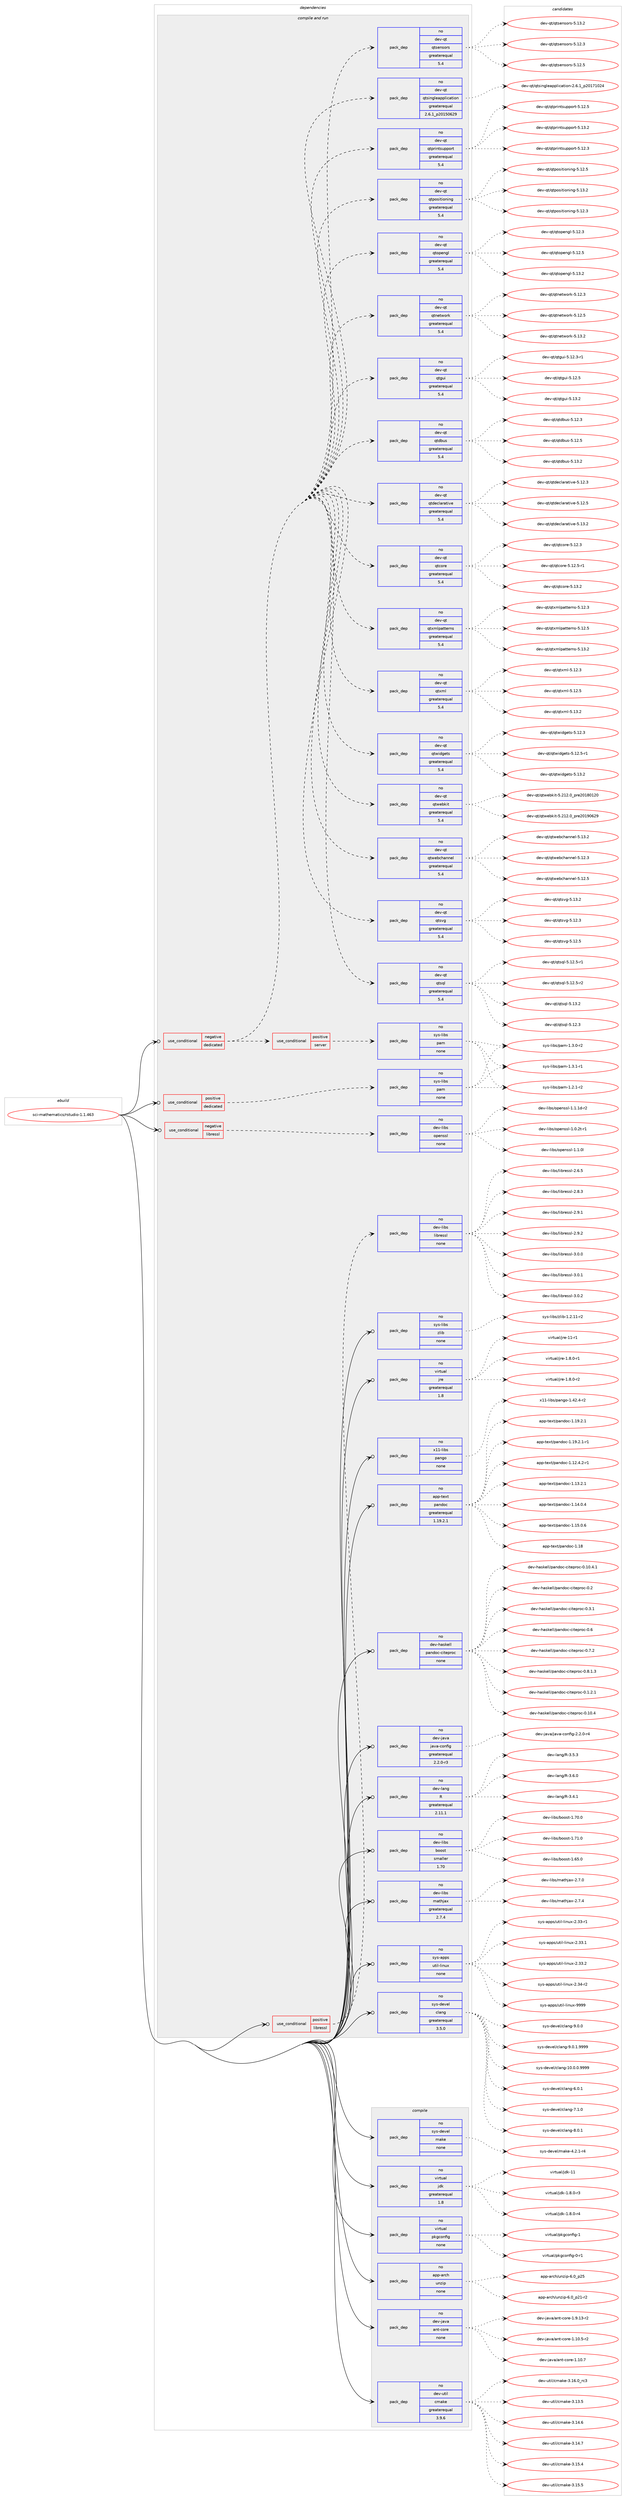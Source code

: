 digraph prolog {

# *************
# Graph options
# *************

newrank=true;
concentrate=true;
compound=true;
graph [rankdir=LR,fontname=Helvetica,fontsize=10,ranksep=1.5];#, ranksep=2.5, nodesep=0.2];
edge  [arrowhead=vee];
node  [fontname=Helvetica,fontsize=10];

# **********
# The ebuild
# **********

subgraph cluster_leftcol {
color=gray;
rank=same;
label=<<i>ebuild</i>>;
id [label="sci-mathematics/rstudio-1.1.463", color=red, width=4, href="../sci-mathematics/rstudio-1.1.463.svg"];
}

# ****************
# The dependencies
# ****************

subgraph cluster_midcol {
color=gray;
label=<<i>dependencies</i>>;
subgraph cluster_compile {
fillcolor="#eeeeee";
style=filled;
label=<<i>compile</i>>;
subgraph pack637726 {
dependency862334 [label=<<TABLE BORDER="0" CELLBORDER="1" CELLSPACING="0" CELLPADDING="4" WIDTH="220"><TR><TD ROWSPAN="6" CELLPADDING="30">pack_dep</TD></TR><TR><TD WIDTH="110">no</TD></TR><TR><TD>app-arch</TD></TR><TR><TD>unzip</TD></TR><TR><TD>none</TD></TR><TR><TD></TD></TR></TABLE>>, shape=none, color=blue];
}
id:e -> dependency862334:w [weight=20,style="solid",arrowhead="vee"];
subgraph pack637727 {
dependency862335 [label=<<TABLE BORDER="0" CELLBORDER="1" CELLSPACING="0" CELLPADDING="4" WIDTH="220"><TR><TD ROWSPAN="6" CELLPADDING="30">pack_dep</TD></TR><TR><TD WIDTH="110">no</TD></TR><TR><TD>dev-java</TD></TR><TR><TD>ant-core</TD></TR><TR><TD>none</TD></TR><TR><TD></TD></TR></TABLE>>, shape=none, color=blue];
}
id:e -> dependency862335:w [weight=20,style="solid",arrowhead="vee"];
subgraph pack637728 {
dependency862336 [label=<<TABLE BORDER="0" CELLBORDER="1" CELLSPACING="0" CELLPADDING="4" WIDTH="220"><TR><TD ROWSPAN="6" CELLPADDING="30">pack_dep</TD></TR><TR><TD WIDTH="110">no</TD></TR><TR><TD>dev-util</TD></TR><TR><TD>cmake</TD></TR><TR><TD>greaterequal</TD></TR><TR><TD>3.9.6</TD></TR></TABLE>>, shape=none, color=blue];
}
id:e -> dependency862336:w [weight=20,style="solid",arrowhead="vee"];
subgraph pack637729 {
dependency862337 [label=<<TABLE BORDER="0" CELLBORDER="1" CELLSPACING="0" CELLPADDING="4" WIDTH="220"><TR><TD ROWSPAN="6" CELLPADDING="30">pack_dep</TD></TR><TR><TD WIDTH="110">no</TD></TR><TR><TD>sys-devel</TD></TR><TR><TD>make</TD></TR><TR><TD>none</TD></TR><TR><TD></TD></TR></TABLE>>, shape=none, color=blue];
}
id:e -> dependency862337:w [weight=20,style="solid",arrowhead="vee"];
subgraph pack637730 {
dependency862338 [label=<<TABLE BORDER="0" CELLBORDER="1" CELLSPACING="0" CELLPADDING="4" WIDTH="220"><TR><TD ROWSPAN="6" CELLPADDING="30">pack_dep</TD></TR><TR><TD WIDTH="110">no</TD></TR><TR><TD>virtual</TD></TR><TR><TD>jdk</TD></TR><TR><TD>greaterequal</TD></TR><TR><TD>1.8</TD></TR></TABLE>>, shape=none, color=blue];
}
id:e -> dependency862338:w [weight=20,style="solid",arrowhead="vee"];
subgraph pack637731 {
dependency862339 [label=<<TABLE BORDER="0" CELLBORDER="1" CELLSPACING="0" CELLPADDING="4" WIDTH="220"><TR><TD ROWSPAN="6" CELLPADDING="30">pack_dep</TD></TR><TR><TD WIDTH="110">no</TD></TR><TR><TD>virtual</TD></TR><TR><TD>pkgconfig</TD></TR><TR><TD>none</TD></TR><TR><TD></TD></TR></TABLE>>, shape=none, color=blue];
}
id:e -> dependency862339:w [weight=20,style="solid",arrowhead="vee"];
}
subgraph cluster_compileandrun {
fillcolor="#eeeeee";
style=filled;
label=<<i>compile and run</i>>;
subgraph cond209367 {
dependency862340 [label=<<TABLE BORDER="0" CELLBORDER="1" CELLSPACING="0" CELLPADDING="4"><TR><TD ROWSPAN="3" CELLPADDING="10">use_conditional</TD></TR><TR><TD>negative</TD></TR><TR><TD>dedicated</TD></TR></TABLE>>, shape=none, color=red];
subgraph pack637732 {
dependency862341 [label=<<TABLE BORDER="0" CELLBORDER="1" CELLSPACING="0" CELLPADDING="4" WIDTH="220"><TR><TD ROWSPAN="6" CELLPADDING="30">pack_dep</TD></TR><TR><TD WIDTH="110">no</TD></TR><TR><TD>dev-qt</TD></TR><TR><TD>qtcore</TD></TR><TR><TD>greaterequal</TD></TR><TR><TD>5.4</TD></TR></TABLE>>, shape=none, color=blue];
}
dependency862340:e -> dependency862341:w [weight=20,style="dashed",arrowhead="vee"];
subgraph pack637733 {
dependency862342 [label=<<TABLE BORDER="0" CELLBORDER="1" CELLSPACING="0" CELLPADDING="4" WIDTH="220"><TR><TD ROWSPAN="6" CELLPADDING="30">pack_dep</TD></TR><TR><TD WIDTH="110">no</TD></TR><TR><TD>dev-qt</TD></TR><TR><TD>qtdeclarative</TD></TR><TR><TD>greaterequal</TD></TR><TR><TD>5.4</TD></TR></TABLE>>, shape=none, color=blue];
}
dependency862340:e -> dependency862342:w [weight=20,style="dashed",arrowhead="vee"];
subgraph pack637734 {
dependency862343 [label=<<TABLE BORDER="0" CELLBORDER="1" CELLSPACING="0" CELLPADDING="4" WIDTH="220"><TR><TD ROWSPAN="6" CELLPADDING="30">pack_dep</TD></TR><TR><TD WIDTH="110">no</TD></TR><TR><TD>dev-qt</TD></TR><TR><TD>qtdbus</TD></TR><TR><TD>greaterequal</TD></TR><TR><TD>5.4</TD></TR></TABLE>>, shape=none, color=blue];
}
dependency862340:e -> dependency862343:w [weight=20,style="dashed",arrowhead="vee"];
subgraph pack637735 {
dependency862344 [label=<<TABLE BORDER="0" CELLBORDER="1" CELLSPACING="0" CELLPADDING="4" WIDTH="220"><TR><TD ROWSPAN="6" CELLPADDING="30">pack_dep</TD></TR><TR><TD WIDTH="110">no</TD></TR><TR><TD>dev-qt</TD></TR><TR><TD>qtgui</TD></TR><TR><TD>greaterequal</TD></TR><TR><TD>5.4</TD></TR></TABLE>>, shape=none, color=blue];
}
dependency862340:e -> dependency862344:w [weight=20,style="dashed",arrowhead="vee"];
subgraph pack637736 {
dependency862345 [label=<<TABLE BORDER="0" CELLBORDER="1" CELLSPACING="0" CELLPADDING="4" WIDTH="220"><TR><TD ROWSPAN="6" CELLPADDING="30">pack_dep</TD></TR><TR><TD WIDTH="110">no</TD></TR><TR><TD>dev-qt</TD></TR><TR><TD>qtnetwork</TD></TR><TR><TD>greaterequal</TD></TR><TR><TD>5.4</TD></TR></TABLE>>, shape=none, color=blue];
}
dependency862340:e -> dependency862345:w [weight=20,style="dashed",arrowhead="vee"];
subgraph pack637737 {
dependency862346 [label=<<TABLE BORDER="0" CELLBORDER="1" CELLSPACING="0" CELLPADDING="4" WIDTH="220"><TR><TD ROWSPAN="6" CELLPADDING="30">pack_dep</TD></TR><TR><TD WIDTH="110">no</TD></TR><TR><TD>dev-qt</TD></TR><TR><TD>qtopengl</TD></TR><TR><TD>greaterequal</TD></TR><TR><TD>5.4</TD></TR></TABLE>>, shape=none, color=blue];
}
dependency862340:e -> dependency862346:w [weight=20,style="dashed",arrowhead="vee"];
subgraph pack637738 {
dependency862347 [label=<<TABLE BORDER="0" CELLBORDER="1" CELLSPACING="0" CELLPADDING="4" WIDTH="220"><TR><TD ROWSPAN="6" CELLPADDING="30">pack_dep</TD></TR><TR><TD WIDTH="110">no</TD></TR><TR><TD>dev-qt</TD></TR><TR><TD>qtpositioning</TD></TR><TR><TD>greaterequal</TD></TR><TR><TD>5.4</TD></TR></TABLE>>, shape=none, color=blue];
}
dependency862340:e -> dependency862347:w [weight=20,style="dashed",arrowhead="vee"];
subgraph pack637739 {
dependency862348 [label=<<TABLE BORDER="0" CELLBORDER="1" CELLSPACING="0" CELLPADDING="4" WIDTH="220"><TR><TD ROWSPAN="6" CELLPADDING="30">pack_dep</TD></TR><TR><TD WIDTH="110">no</TD></TR><TR><TD>dev-qt</TD></TR><TR><TD>qtprintsupport</TD></TR><TR><TD>greaterequal</TD></TR><TR><TD>5.4</TD></TR></TABLE>>, shape=none, color=blue];
}
dependency862340:e -> dependency862348:w [weight=20,style="dashed",arrowhead="vee"];
subgraph pack637740 {
dependency862349 [label=<<TABLE BORDER="0" CELLBORDER="1" CELLSPACING="0" CELLPADDING="4" WIDTH="220"><TR><TD ROWSPAN="6" CELLPADDING="30">pack_dep</TD></TR><TR><TD WIDTH="110">no</TD></TR><TR><TD>dev-qt</TD></TR><TR><TD>qtsingleapplication</TD></TR><TR><TD>greaterequal</TD></TR><TR><TD>2.6.1_p20150629</TD></TR></TABLE>>, shape=none, color=blue];
}
dependency862340:e -> dependency862349:w [weight=20,style="dashed",arrowhead="vee"];
subgraph pack637741 {
dependency862350 [label=<<TABLE BORDER="0" CELLBORDER="1" CELLSPACING="0" CELLPADDING="4" WIDTH="220"><TR><TD ROWSPAN="6" CELLPADDING="30">pack_dep</TD></TR><TR><TD WIDTH="110">no</TD></TR><TR><TD>dev-qt</TD></TR><TR><TD>qtsensors</TD></TR><TR><TD>greaterequal</TD></TR><TR><TD>5.4</TD></TR></TABLE>>, shape=none, color=blue];
}
dependency862340:e -> dependency862350:w [weight=20,style="dashed",arrowhead="vee"];
subgraph pack637742 {
dependency862351 [label=<<TABLE BORDER="0" CELLBORDER="1" CELLSPACING="0" CELLPADDING="4" WIDTH="220"><TR><TD ROWSPAN="6" CELLPADDING="30">pack_dep</TD></TR><TR><TD WIDTH="110">no</TD></TR><TR><TD>dev-qt</TD></TR><TR><TD>qtsql</TD></TR><TR><TD>greaterequal</TD></TR><TR><TD>5.4</TD></TR></TABLE>>, shape=none, color=blue];
}
dependency862340:e -> dependency862351:w [weight=20,style="dashed",arrowhead="vee"];
subgraph pack637743 {
dependency862352 [label=<<TABLE BORDER="0" CELLBORDER="1" CELLSPACING="0" CELLPADDING="4" WIDTH="220"><TR><TD ROWSPAN="6" CELLPADDING="30">pack_dep</TD></TR><TR><TD WIDTH="110">no</TD></TR><TR><TD>dev-qt</TD></TR><TR><TD>qtsvg</TD></TR><TR><TD>greaterequal</TD></TR><TR><TD>5.4</TD></TR></TABLE>>, shape=none, color=blue];
}
dependency862340:e -> dependency862352:w [weight=20,style="dashed",arrowhead="vee"];
subgraph pack637744 {
dependency862353 [label=<<TABLE BORDER="0" CELLBORDER="1" CELLSPACING="0" CELLPADDING="4" WIDTH="220"><TR><TD ROWSPAN="6" CELLPADDING="30">pack_dep</TD></TR><TR><TD WIDTH="110">no</TD></TR><TR><TD>dev-qt</TD></TR><TR><TD>qtwebchannel</TD></TR><TR><TD>greaterequal</TD></TR><TR><TD>5.4</TD></TR></TABLE>>, shape=none, color=blue];
}
dependency862340:e -> dependency862353:w [weight=20,style="dashed",arrowhead="vee"];
subgraph pack637745 {
dependency862354 [label=<<TABLE BORDER="0" CELLBORDER="1" CELLSPACING="0" CELLPADDING="4" WIDTH="220"><TR><TD ROWSPAN="6" CELLPADDING="30">pack_dep</TD></TR><TR><TD WIDTH="110">no</TD></TR><TR><TD>dev-qt</TD></TR><TR><TD>qtwebkit</TD></TR><TR><TD>greaterequal</TD></TR><TR><TD>5.4</TD></TR></TABLE>>, shape=none, color=blue];
}
dependency862340:e -> dependency862354:w [weight=20,style="dashed",arrowhead="vee"];
subgraph pack637746 {
dependency862355 [label=<<TABLE BORDER="0" CELLBORDER="1" CELLSPACING="0" CELLPADDING="4" WIDTH="220"><TR><TD ROWSPAN="6" CELLPADDING="30">pack_dep</TD></TR><TR><TD WIDTH="110">no</TD></TR><TR><TD>dev-qt</TD></TR><TR><TD>qtwidgets</TD></TR><TR><TD>greaterequal</TD></TR><TR><TD>5.4</TD></TR></TABLE>>, shape=none, color=blue];
}
dependency862340:e -> dependency862355:w [weight=20,style="dashed",arrowhead="vee"];
subgraph pack637747 {
dependency862356 [label=<<TABLE BORDER="0" CELLBORDER="1" CELLSPACING="0" CELLPADDING="4" WIDTH="220"><TR><TD ROWSPAN="6" CELLPADDING="30">pack_dep</TD></TR><TR><TD WIDTH="110">no</TD></TR><TR><TD>dev-qt</TD></TR><TR><TD>qtxml</TD></TR><TR><TD>greaterequal</TD></TR><TR><TD>5.4</TD></TR></TABLE>>, shape=none, color=blue];
}
dependency862340:e -> dependency862356:w [weight=20,style="dashed",arrowhead="vee"];
subgraph pack637748 {
dependency862357 [label=<<TABLE BORDER="0" CELLBORDER="1" CELLSPACING="0" CELLPADDING="4" WIDTH="220"><TR><TD ROWSPAN="6" CELLPADDING="30">pack_dep</TD></TR><TR><TD WIDTH="110">no</TD></TR><TR><TD>dev-qt</TD></TR><TR><TD>qtxmlpatterns</TD></TR><TR><TD>greaterequal</TD></TR><TR><TD>5.4</TD></TR></TABLE>>, shape=none, color=blue];
}
dependency862340:e -> dependency862357:w [weight=20,style="dashed",arrowhead="vee"];
subgraph cond209368 {
dependency862358 [label=<<TABLE BORDER="0" CELLBORDER="1" CELLSPACING="0" CELLPADDING="4"><TR><TD ROWSPAN="3" CELLPADDING="10">use_conditional</TD></TR><TR><TD>positive</TD></TR><TR><TD>server</TD></TR></TABLE>>, shape=none, color=red];
subgraph pack637749 {
dependency862359 [label=<<TABLE BORDER="0" CELLBORDER="1" CELLSPACING="0" CELLPADDING="4" WIDTH="220"><TR><TD ROWSPAN="6" CELLPADDING="30">pack_dep</TD></TR><TR><TD WIDTH="110">no</TD></TR><TR><TD>sys-libs</TD></TR><TR><TD>pam</TD></TR><TR><TD>none</TD></TR><TR><TD></TD></TR></TABLE>>, shape=none, color=blue];
}
dependency862358:e -> dependency862359:w [weight=20,style="dashed",arrowhead="vee"];
}
dependency862340:e -> dependency862358:w [weight=20,style="dashed",arrowhead="vee"];
}
id:e -> dependency862340:w [weight=20,style="solid",arrowhead="odotvee"];
subgraph cond209369 {
dependency862360 [label=<<TABLE BORDER="0" CELLBORDER="1" CELLSPACING="0" CELLPADDING="4"><TR><TD ROWSPAN="3" CELLPADDING="10">use_conditional</TD></TR><TR><TD>negative</TD></TR><TR><TD>libressl</TD></TR></TABLE>>, shape=none, color=red];
subgraph pack637750 {
dependency862361 [label=<<TABLE BORDER="0" CELLBORDER="1" CELLSPACING="0" CELLPADDING="4" WIDTH="220"><TR><TD ROWSPAN="6" CELLPADDING="30">pack_dep</TD></TR><TR><TD WIDTH="110">no</TD></TR><TR><TD>dev-libs</TD></TR><TR><TD>openssl</TD></TR><TR><TD>none</TD></TR><TR><TD></TD></TR></TABLE>>, shape=none, color=blue];
}
dependency862360:e -> dependency862361:w [weight=20,style="dashed",arrowhead="vee"];
}
id:e -> dependency862360:w [weight=20,style="solid",arrowhead="odotvee"];
subgraph cond209370 {
dependency862362 [label=<<TABLE BORDER="0" CELLBORDER="1" CELLSPACING="0" CELLPADDING="4"><TR><TD ROWSPAN="3" CELLPADDING="10">use_conditional</TD></TR><TR><TD>positive</TD></TR><TR><TD>dedicated</TD></TR></TABLE>>, shape=none, color=red];
subgraph pack637751 {
dependency862363 [label=<<TABLE BORDER="0" CELLBORDER="1" CELLSPACING="0" CELLPADDING="4" WIDTH="220"><TR><TD ROWSPAN="6" CELLPADDING="30">pack_dep</TD></TR><TR><TD WIDTH="110">no</TD></TR><TR><TD>sys-libs</TD></TR><TR><TD>pam</TD></TR><TR><TD>none</TD></TR><TR><TD></TD></TR></TABLE>>, shape=none, color=blue];
}
dependency862362:e -> dependency862363:w [weight=20,style="dashed",arrowhead="vee"];
}
id:e -> dependency862362:w [weight=20,style="solid",arrowhead="odotvee"];
subgraph cond209371 {
dependency862364 [label=<<TABLE BORDER="0" CELLBORDER="1" CELLSPACING="0" CELLPADDING="4"><TR><TD ROWSPAN="3" CELLPADDING="10">use_conditional</TD></TR><TR><TD>positive</TD></TR><TR><TD>libressl</TD></TR></TABLE>>, shape=none, color=red];
subgraph pack637752 {
dependency862365 [label=<<TABLE BORDER="0" CELLBORDER="1" CELLSPACING="0" CELLPADDING="4" WIDTH="220"><TR><TD ROWSPAN="6" CELLPADDING="30">pack_dep</TD></TR><TR><TD WIDTH="110">no</TD></TR><TR><TD>dev-libs</TD></TR><TR><TD>libressl</TD></TR><TR><TD>none</TD></TR><TR><TD></TD></TR></TABLE>>, shape=none, color=blue];
}
dependency862364:e -> dependency862365:w [weight=20,style="dashed",arrowhead="vee"];
}
id:e -> dependency862364:w [weight=20,style="solid",arrowhead="odotvee"];
subgraph pack637753 {
dependency862366 [label=<<TABLE BORDER="0" CELLBORDER="1" CELLSPACING="0" CELLPADDING="4" WIDTH="220"><TR><TD ROWSPAN="6" CELLPADDING="30">pack_dep</TD></TR><TR><TD WIDTH="110">no</TD></TR><TR><TD>app-text</TD></TR><TR><TD>pandoc</TD></TR><TR><TD>greaterequal</TD></TR><TR><TD>1.19.2.1</TD></TR></TABLE>>, shape=none, color=blue];
}
id:e -> dependency862366:w [weight=20,style="solid",arrowhead="odotvee"];
subgraph pack637754 {
dependency862367 [label=<<TABLE BORDER="0" CELLBORDER="1" CELLSPACING="0" CELLPADDING="4" WIDTH="220"><TR><TD ROWSPAN="6" CELLPADDING="30">pack_dep</TD></TR><TR><TD WIDTH="110">no</TD></TR><TR><TD>dev-haskell</TD></TR><TR><TD>pandoc-citeproc</TD></TR><TR><TD>none</TD></TR><TR><TD></TD></TR></TABLE>>, shape=none, color=blue];
}
id:e -> dependency862367:w [weight=20,style="solid",arrowhead="odotvee"];
subgraph pack637755 {
dependency862368 [label=<<TABLE BORDER="0" CELLBORDER="1" CELLSPACING="0" CELLPADDING="4" WIDTH="220"><TR><TD ROWSPAN="6" CELLPADDING="30">pack_dep</TD></TR><TR><TD WIDTH="110">no</TD></TR><TR><TD>dev-java</TD></TR><TR><TD>java-config</TD></TR><TR><TD>greaterequal</TD></TR><TR><TD>2.2.0-r3</TD></TR></TABLE>>, shape=none, color=blue];
}
id:e -> dependency862368:w [weight=20,style="solid",arrowhead="odotvee"];
subgraph pack637756 {
dependency862369 [label=<<TABLE BORDER="0" CELLBORDER="1" CELLSPACING="0" CELLPADDING="4" WIDTH="220"><TR><TD ROWSPAN="6" CELLPADDING="30">pack_dep</TD></TR><TR><TD WIDTH="110">no</TD></TR><TR><TD>dev-lang</TD></TR><TR><TD>R</TD></TR><TR><TD>greaterequal</TD></TR><TR><TD>2.11.1</TD></TR></TABLE>>, shape=none, color=blue];
}
id:e -> dependency862369:w [weight=20,style="solid",arrowhead="odotvee"];
subgraph pack637757 {
dependency862370 [label=<<TABLE BORDER="0" CELLBORDER="1" CELLSPACING="0" CELLPADDING="4" WIDTH="220"><TR><TD ROWSPAN="6" CELLPADDING="30">pack_dep</TD></TR><TR><TD WIDTH="110">no</TD></TR><TR><TD>dev-libs</TD></TR><TR><TD>boost</TD></TR><TR><TD>smaller</TD></TR><TR><TD>1.70</TD></TR></TABLE>>, shape=none, color=blue];
}
id:e -> dependency862370:w [weight=20,style="solid",arrowhead="odotvee"];
subgraph pack637758 {
dependency862371 [label=<<TABLE BORDER="0" CELLBORDER="1" CELLSPACING="0" CELLPADDING="4" WIDTH="220"><TR><TD ROWSPAN="6" CELLPADDING="30">pack_dep</TD></TR><TR><TD WIDTH="110">no</TD></TR><TR><TD>dev-libs</TD></TR><TR><TD>mathjax</TD></TR><TR><TD>greaterequal</TD></TR><TR><TD>2.7.4</TD></TR></TABLE>>, shape=none, color=blue];
}
id:e -> dependency862371:w [weight=20,style="solid",arrowhead="odotvee"];
subgraph pack637759 {
dependency862372 [label=<<TABLE BORDER="0" CELLBORDER="1" CELLSPACING="0" CELLPADDING="4" WIDTH="220"><TR><TD ROWSPAN="6" CELLPADDING="30">pack_dep</TD></TR><TR><TD WIDTH="110">no</TD></TR><TR><TD>sys-apps</TD></TR><TR><TD>util-linux</TD></TR><TR><TD>none</TD></TR><TR><TD></TD></TR></TABLE>>, shape=none, color=blue];
}
id:e -> dependency862372:w [weight=20,style="solid",arrowhead="odotvee"];
subgraph pack637760 {
dependency862373 [label=<<TABLE BORDER="0" CELLBORDER="1" CELLSPACING="0" CELLPADDING="4" WIDTH="220"><TR><TD ROWSPAN="6" CELLPADDING="30">pack_dep</TD></TR><TR><TD WIDTH="110">no</TD></TR><TR><TD>sys-devel</TD></TR><TR><TD>clang</TD></TR><TR><TD>greaterequal</TD></TR><TR><TD>3.5.0</TD></TR></TABLE>>, shape=none, color=blue];
}
id:e -> dependency862373:w [weight=20,style="solid",arrowhead="odotvee"];
subgraph pack637761 {
dependency862374 [label=<<TABLE BORDER="0" CELLBORDER="1" CELLSPACING="0" CELLPADDING="4" WIDTH="220"><TR><TD ROWSPAN="6" CELLPADDING="30">pack_dep</TD></TR><TR><TD WIDTH="110">no</TD></TR><TR><TD>sys-libs</TD></TR><TR><TD>zlib</TD></TR><TR><TD>none</TD></TR><TR><TD></TD></TR></TABLE>>, shape=none, color=blue];
}
id:e -> dependency862374:w [weight=20,style="solid",arrowhead="odotvee"];
subgraph pack637762 {
dependency862375 [label=<<TABLE BORDER="0" CELLBORDER="1" CELLSPACING="0" CELLPADDING="4" WIDTH="220"><TR><TD ROWSPAN="6" CELLPADDING="30">pack_dep</TD></TR><TR><TD WIDTH="110">no</TD></TR><TR><TD>virtual</TD></TR><TR><TD>jre</TD></TR><TR><TD>greaterequal</TD></TR><TR><TD>1.8</TD></TR></TABLE>>, shape=none, color=blue];
}
id:e -> dependency862375:w [weight=20,style="solid",arrowhead="odotvee"];
subgraph pack637763 {
dependency862376 [label=<<TABLE BORDER="0" CELLBORDER="1" CELLSPACING="0" CELLPADDING="4" WIDTH="220"><TR><TD ROWSPAN="6" CELLPADDING="30">pack_dep</TD></TR><TR><TD WIDTH="110">no</TD></TR><TR><TD>x11-libs</TD></TR><TR><TD>pango</TD></TR><TR><TD>none</TD></TR><TR><TD></TD></TR></TABLE>>, shape=none, color=blue];
}
id:e -> dependency862376:w [weight=20,style="solid",arrowhead="odotvee"];
}
subgraph cluster_run {
fillcolor="#eeeeee";
style=filled;
label=<<i>run</i>>;
}
}

# **************
# The candidates
# **************

subgraph cluster_choices {
rank=same;
color=gray;
label=<<i>candidates</i>>;

subgraph choice637726 {
color=black;
nodesep=1;
choice9711211245971149910447117110122105112455446489511250494511450 [label="app-arch/unzip-6.0_p21-r2", color=red, width=4,href="../app-arch/unzip-6.0_p21-r2.svg"];
choice971121124597114991044711711012210511245544648951125053 [label="app-arch/unzip-6.0_p25", color=red, width=4,href="../app-arch/unzip-6.0_p25.svg"];
dependency862334:e -> choice9711211245971149910447117110122105112455446489511250494511450:w [style=dotted,weight="100"];
dependency862334:e -> choice971121124597114991044711711012210511245544648951125053:w [style=dotted,weight="100"];
}
subgraph choice637727 {
color=black;
nodesep=1;
choice10010111845106971189747971101164599111114101454946494846534511450 [label="dev-java/ant-core-1.10.5-r2", color=red, width=4,href="../dev-java/ant-core-1.10.5-r2.svg"];
choice1001011184510697118974797110116459911111410145494649484655 [label="dev-java/ant-core-1.10.7", color=red, width=4,href="../dev-java/ant-core-1.10.7.svg"];
choice10010111845106971189747971101164599111114101454946574649514511450 [label="dev-java/ant-core-1.9.13-r2", color=red, width=4,href="../dev-java/ant-core-1.9.13-r2.svg"];
dependency862335:e -> choice10010111845106971189747971101164599111114101454946494846534511450:w [style=dotted,weight="100"];
dependency862335:e -> choice1001011184510697118974797110116459911111410145494649484655:w [style=dotted,weight="100"];
dependency862335:e -> choice10010111845106971189747971101164599111114101454946574649514511450:w [style=dotted,weight="100"];
}
subgraph choice637728 {
color=black;
nodesep=1;
choice1001011184511711610510847991099710710145514649514653 [label="dev-util/cmake-3.13.5", color=red, width=4,href="../dev-util/cmake-3.13.5.svg"];
choice1001011184511711610510847991099710710145514649524654 [label="dev-util/cmake-3.14.6", color=red, width=4,href="../dev-util/cmake-3.14.6.svg"];
choice1001011184511711610510847991099710710145514649524655 [label="dev-util/cmake-3.14.7", color=red, width=4,href="../dev-util/cmake-3.14.7.svg"];
choice1001011184511711610510847991099710710145514649534652 [label="dev-util/cmake-3.15.4", color=red, width=4,href="../dev-util/cmake-3.15.4.svg"];
choice1001011184511711610510847991099710710145514649534653 [label="dev-util/cmake-3.15.5", color=red, width=4,href="../dev-util/cmake-3.15.5.svg"];
choice1001011184511711610510847991099710710145514649544648951149951 [label="dev-util/cmake-3.16.0_rc3", color=red, width=4,href="../dev-util/cmake-3.16.0_rc3.svg"];
dependency862336:e -> choice1001011184511711610510847991099710710145514649514653:w [style=dotted,weight="100"];
dependency862336:e -> choice1001011184511711610510847991099710710145514649524654:w [style=dotted,weight="100"];
dependency862336:e -> choice1001011184511711610510847991099710710145514649524655:w [style=dotted,weight="100"];
dependency862336:e -> choice1001011184511711610510847991099710710145514649534652:w [style=dotted,weight="100"];
dependency862336:e -> choice1001011184511711610510847991099710710145514649534653:w [style=dotted,weight="100"];
dependency862336:e -> choice1001011184511711610510847991099710710145514649544648951149951:w [style=dotted,weight="100"];
}
subgraph choice637729 {
color=black;
nodesep=1;
choice1151211154510010111810110847109971071014552465046494511452 [label="sys-devel/make-4.2.1-r4", color=red, width=4,href="../sys-devel/make-4.2.1-r4.svg"];
dependency862337:e -> choice1151211154510010111810110847109971071014552465046494511452:w [style=dotted,weight="100"];
}
subgraph choice637730 {
color=black;
nodesep=1;
choice11810511411611797108471061001074549465646484511451 [label="virtual/jdk-1.8.0-r3", color=red, width=4,href="../virtual/jdk-1.8.0-r3.svg"];
choice11810511411611797108471061001074549465646484511452 [label="virtual/jdk-1.8.0-r4", color=red, width=4,href="../virtual/jdk-1.8.0-r4.svg"];
choice1181051141161179710847106100107454949 [label="virtual/jdk-11", color=red, width=4,href="../virtual/jdk-11.svg"];
dependency862338:e -> choice11810511411611797108471061001074549465646484511451:w [style=dotted,weight="100"];
dependency862338:e -> choice11810511411611797108471061001074549465646484511452:w [style=dotted,weight="100"];
dependency862338:e -> choice1181051141161179710847106100107454949:w [style=dotted,weight="100"];
}
subgraph choice637731 {
color=black;
nodesep=1;
choice11810511411611797108471121071039911111010210510345484511449 [label="virtual/pkgconfig-0-r1", color=red, width=4,href="../virtual/pkgconfig-0-r1.svg"];
choice1181051141161179710847112107103991111101021051034549 [label="virtual/pkgconfig-1", color=red, width=4,href="../virtual/pkgconfig-1.svg"];
dependency862339:e -> choice11810511411611797108471121071039911111010210510345484511449:w [style=dotted,weight="100"];
dependency862339:e -> choice1181051141161179710847112107103991111101021051034549:w [style=dotted,weight="100"];
}
subgraph choice637732 {
color=black;
nodesep=1;
choice10010111845113116471131169911111410145534649504651 [label="dev-qt/qtcore-5.12.3", color=red, width=4,href="../dev-qt/qtcore-5.12.3.svg"];
choice100101118451131164711311699111114101455346495046534511449 [label="dev-qt/qtcore-5.12.5-r1", color=red, width=4,href="../dev-qt/qtcore-5.12.5-r1.svg"];
choice10010111845113116471131169911111410145534649514650 [label="dev-qt/qtcore-5.13.2", color=red, width=4,href="../dev-qt/qtcore-5.13.2.svg"];
dependency862341:e -> choice10010111845113116471131169911111410145534649504651:w [style=dotted,weight="100"];
dependency862341:e -> choice100101118451131164711311699111114101455346495046534511449:w [style=dotted,weight="100"];
dependency862341:e -> choice10010111845113116471131169911111410145534649514650:w [style=dotted,weight="100"];
}
subgraph choice637733 {
color=black;
nodesep=1;
choice100101118451131164711311610010199108971149711610511810145534649504651 [label="dev-qt/qtdeclarative-5.12.3", color=red, width=4,href="../dev-qt/qtdeclarative-5.12.3.svg"];
choice100101118451131164711311610010199108971149711610511810145534649504653 [label="dev-qt/qtdeclarative-5.12.5", color=red, width=4,href="../dev-qt/qtdeclarative-5.12.5.svg"];
choice100101118451131164711311610010199108971149711610511810145534649514650 [label="dev-qt/qtdeclarative-5.13.2", color=red, width=4,href="../dev-qt/qtdeclarative-5.13.2.svg"];
dependency862342:e -> choice100101118451131164711311610010199108971149711610511810145534649504651:w [style=dotted,weight="100"];
dependency862342:e -> choice100101118451131164711311610010199108971149711610511810145534649504653:w [style=dotted,weight="100"];
dependency862342:e -> choice100101118451131164711311610010199108971149711610511810145534649514650:w [style=dotted,weight="100"];
}
subgraph choice637734 {
color=black;
nodesep=1;
choice10010111845113116471131161009811711545534649504651 [label="dev-qt/qtdbus-5.12.3", color=red, width=4,href="../dev-qt/qtdbus-5.12.3.svg"];
choice10010111845113116471131161009811711545534649504653 [label="dev-qt/qtdbus-5.12.5", color=red, width=4,href="../dev-qt/qtdbus-5.12.5.svg"];
choice10010111845113116471131161009811711545534649514650 [label="dev-qt/qtdbus-5.13.2", color=red, width=4,href="../dev-qt/qtdbus-5.13.2.svg"];
dependency862343:e -> choice10010111845113116471131161009811711545534649504651:w [style=dotted,weight="100"];
dependency862343:e -> choice10010111845113116471131161009811711545534649504653:w [style=dotted,weight="100"];
dependency862343:e -> choice10010111845113116471131161009811711545534649514650:w [style=dotted,weight="100"];
}
subgraph choice637735 {
color=black;
nodesep=1;
choice1001011184511311647113116103117105455346495046514511449 [label="dev-qt/qtgui-5.12.3-r1", color=red, width=4,href="../dev-qt/qtgui-5.12.3-r1.svg"];
choice100101118451131164711311610311710545534649504653 [label="dev-qt/qtgui-5.12.5", color=red, width=4,href="../dev-qt/qtgui-5.12.5.svg"];
choice100101118451131164711311610311710545534649514650 [label="dev-qt/qtgui-5.13.2", color=red, width=4,href="../dev-qt/qtgui-5.13.2.svg"];
dependency862344:e -> choice1001011184511311647113116103117105455346495046514511449:w [style=dotted,weight="100"];
dependency862344:e -> choice100101118451131164711311610311710545534649504653:w [style=dotted,weight="100"];
dependency862344:e -> choice100101118451131164711311610311710545534649514650:w [style=dotted,weight="100"];
}
subgraph choice637736 {
color=black;
nodesep=1;
choice100101118451131164711311611010111611911111410745534649504651 [label="dev-qt/qtnetwork-5.12.3", color=red, width=4,href="../dev-qt/qtnetwork-5.12.3.svg"];
choice100101118451131164711311611010111611911111410745534649504653 [label="dev-qt/qtnetwork-5.12.5", color=red, width=4,href="../dev-qt/qtnetwork-5.12.5.svg"];
choice100101118451131164711311611010111611911111410745534649514650 [label="dev-qt/qtnetwork-5.13.2", color=red, width=4,href="../dev-qt/qtnetwork-5.13.2.svg"];
dependency862345:e -> choice100101118451131164711311611010111611911111410745534649504651:w [style=dotted,weight="100"];
dependency862345:e -> choice100101118451131164711311611010111611911111410745534649504653:w [style=dotted,weight="100"];
dependency862345:e -> choice100101118451131164711311611010111611911111410745534649514650:w [style=dotted,weight="100"];
}
subgraph choice637737 {
color=black;
nodesep=1;
choice100101118451131164711311611111210111010310845534649504651 [label="dev-qt/qtopengl-5.12.3", color=red, width=4,href="../dev-qt/qtopengl-5.12.3.svg"];
choice100101118451131164711311611111210111010310845534649504653 [label="dev-qt/qtopengl-5.12.5", color=red, width=4,href="../dev-qt/qtopengl-5.12.5.svg"];
choice100101118451131164711311611111210111010310845534649514650 [label="dev-qt/qtopengl-5.13.2", color=red, width=4,href="../dev-qt/qtopengl-5.13.2.svg"];
dependency862346:e -> choice100101118451131164711311611111210111010310845534649504651:w [style=dotted,weight="100"];
dependency862346:e -> choice100101118451131164711311611111210111010310845534649504653:w [style=dotted,weight="100"];
dependency862346:e -> choice100101118451131164711311611111210111010310845534649514650:w [style=dotted,weight="100"];
}
subgraph choice637738 {
color=black;
nodesep=1;
choice100101118451131164711311611211111510511610511111010511010345534649504651 [label="dev-qt/qtpositioning-5.12.3", color=red, width=4,href="../dev-qt/qtpositioning-5.12.3.svg"];
choice100101118451131164711311611211111510511610511111010511010345534649504653 [label="dev-qt/qtpositioning-5.12.5", color=red, width=4,href="../dev-qt/qtpositioning-5.12.5.svg"];
choice100101118451131164711311611211111510511610511111010511010345534649514650 [label="dev-qt/qtpositioning-5.13.2", color=red, width=4,href="../dev-qt/qtpositioning-5.13.2.svg"];
dependency862347:e -> choice100101118451131164711311611211111510511610511111010511010345534649504651:w [style=dotted,weight="100"];
dependency862347:e -> choice100101118451131164711311611211111510511610511111010511010345534649504653:w [style=dotted,weight="100"];
dependency862347:e -> choice100101118451131164711311611211111510511610511111010511010345534649514650:w [style=dotted,weight="100"];
}
subgraph choice637739 {
color=black;
nodesep=1;
choice100101118451131164711311611211410511011611511711211211111411645534649504651 [label="dev-qt/qtprintsupport-5.12.3", color=red, width=4,href="../dev-qt/qtprintsupport-5.12.3.svg"];
choice100101118451131164711311611211410511011611511711211211111411645534649504653 [label="dev-qt/qtprintsupport-5.12.5", color=red, width=4,href="../dev-qt/qtprintsupport-5.12.5.svg"];
choice100101118451131164711311611211410511011611511711211211111411645534649514650 [label="dev-qt/qtprintsupport-5.13.2", color=red, width=4,href="../dev-qt/qtprintsupport-5.13.2.svg"];
dependency862348:e -> choice100101118451131164711311611211410511011611511711211211111411645534649504651:w [style=dotted,weight="100"];
dependency862348:e -> choice100101118451131164711311611211410511011611511711211211111411645534649504653:w [style=dotted,weight="100"];
dependency862348:e -> choice100101118451131164711311611211410511011611511711211211111411645534649514650:w [style=dotted,weight="100"];
}
subgraph choice637740 {
color=black;
nodesep=1;
choice1001011184511311647113116115105110103108101971121121081059997116105111110455046544649951125048495549485052 [label="dev-qt/qtsingleapplication-2.6.1_p20171024", color=red, width=4,href="../dev-qt/qtsingleapplication-2.6.1_p20171024.svg"];
dependency862349:e -> choice1001011184511311647113116115105110103108101971121121081059997116105111110455046544649951125048495549485052:w [style=dotted,weight="100"];
}
subgraph choice637741 {
color=black;
nodesep=1;
choice100101118451131164711311611510111011511111411545534649504651 [label="dev-qt/qtsensors-5.12.3", color=red, width=4,href="../dev-qt/qtsensors-5.12.3.svg"];
choice100101118451131164711311611510111011511111411545534649504653 [label="dev-qt/qtsensors-5.12.5", color=red, width=4,href="../dev-qt/qtsensors-5.12.5.svg"];
choice100101118451131164711311611510111011511111411545534649514650 [label="dev-qt/qtsensors-5.13.2", color=red, width=4,href="../dev-qt/qtsensors-5.13.2.svg"];
dependency862350:e -> choice100101118451131164711311611510111011511111411545534649504651:w [style=dotted,weight="100"];
dependency862350:e -> choice100101118451131164711311611510111011511111411545534649504653:w [style=dotted,weight="100"];
dependency862350:e -> choice100101118451131164711311611510111011511111411545534649514650:w [style=dotted,weight="100"];
}
subgraph choice637742 {
color=black;
nodesep=1;
choice100101118451131164711311611511310845534649504651 [label="dev-qt/qtsql-5.12.3", color=red, width=4,href="../dev-qt/qtsql-5.12.3.svg"];
choice1001011184511311647113116115113108455346495046534511449 [label="dev-qt/qtsql-5.12.5-r1", color=red, width=4,href="../dev-qt/qtsql-5.12.5-r1.svg"];
choice1001011184511311647113116115113108455346495046534511450 [label="dev-qt/qtsql-5.12.5-r2", color=red, width=4,href="../dev-qt/qtsql-5.12.5-r2.svg"];
choice100101118451131164711311611511310845534649514650 [label="dev-qt/qtsql-5.13.2", color=red, width=4,href="../dev-qt/qtsql-5.13.2.svg"];
dependency862351:e -> choice100101118451131164711311611511310845534649504651:w [style=dotted,weight="100"];
dependency862351:e -> choice1001011184511311647113116115113108455346495046534511449:w [style=dotted,weight="100"];
dependency862351:e -> choice1001011184511311647113116115113108455346495046534511450:w [style=dotted,weight="100"];
dependency862351:e -> choice100101118451131164711311611511310845534649514650:w [style=dotted,weight="100"];
}
subgraph choice637743 {
color=black;
nodesep=1;
choice100101118451131164711311611511810345534649504651 [label="dev-qt/qtsvg-5.12.3", color=red, width=4,href="../dev-qt/qtsvg-5.12.3.svg"];
choice100101118451131164711311611511810345534649504653 [label="dev-qt/qtsvg-5.12.5", color=red, width=4,href="../dev-qt/qtsvg-5.12.5.svg"];
choice100101118451131164711311611511810345534649514650 [label="dev-qt/qtsvg-5.13.2", color=red, width=4,href="../dev-qt/qtsvg-5.13.2.svg"];
dependency862352:e -> choice100101118451131164711311611511810345534649504651:w [style=dotted,weight="100"];
dependency862352:e -> choice100101118451131164711311611511810345534649504653:w [style=dotted,weight="100"];
dependency862352:e -> choice100101118451131164711311611511810345534649514650:w [style=dotted,weight="100"];
}
subgraph choice637744 {
color=black;
nodesep=1;
choice100101118451131164711311611910198991049711011010110845534649504651 [label="dev-qt/qtwebchannel-5.12.3", color=red, width=4,href="../dev-qt/qtwebchannel-5.12.3.svg"];
choice100101118451131164711311611910198991049711011010110845534649504653 [label="dev-qt/qtwebchannel-5.12.5", color=red, width=4,href="../dev-qt/qtwebchannel-5.12.5.svg"];
choice100101118451131164711311611910198991049711011010110845534649514650 [label="dev-qt/qtwebchannel-5.13.2", color=red, width=4,href="../dev-qt/qtwebchannel-5.13.2.svg"];
dependency862353:e -> choice100101118451131164711311611910198991049711011010110845534649504651:w [style=dotted,weight="100"];
dependency862353:e -> choice100101118451131164711311611910198991049711011010110845534649504653:w [style=dotted,weight="100"];
dependency862353:e -> choice100101118451131164711311611910198991049711011010110845534649514650:w [style=dotted,weight="100"];
}
subgraph choice637745 {
color=black;
nodesep=1;
choice1001011184511311647113116119101981071051164553465049504648951121141015048495648495048 [label="dev-qt/qtwebkit-5.212.0_pre20180120", color=red, width=4,href="../dev-qt/qtwebkit-5.212.0_pre20180120.svg"];
choice1001011184511311647113116119101981071051164553465049504648951121141015048495748545057 [label="dev-qt/qtwebkit-5.212.0_pre20190629", color=red, width=4,href="../dev-qt/qtwebkit-5.212.0_pre20190629.svg"];
dependency862354:e -> choice1001011184511311647113116119101981071051164553465049504648951121141015048495648495048:w [style=dotted,weight="100"];
dependency862354:e -> choice1001011184511311647113116119101981071051164553465049504648951121141015048495748545057:w [style=dotted,weight="100"];
}
subgraph choice637746 {
color=black;
nodesep=1;
choice100101118451131164711311611910510010310111611545534649504651 [label="dev-qt/qtwidgets-5.12.3", color=red, width=4,href="../dev-qt/qtwidgets-5.12.3.svg"];
choice1001011184511311647113116119105100103101116115455346495046534511449 [label="dev-qt/qtwidgets-5.12.5-r1", color=red, width=4,href="../dev-qt/qtwidgets-5.12.5-r1.svg"];
choice100101118451131164711311611910510010310111611545534649514650 [label="dev-qt/qtwidgets-5.13.2", color=red, width=4,href="../dev-qt/qtwidgets-5.13.2.svg"];
dependency862355:e -> choice100101118451131164711311611910510010310111611545534649504651:w [style=dotted,weight="100"];
dependency862355:e -> choice1001011184511311647113116119105100103101116115455346495046534511449:w [style=dotted,weight="100"];
dependency862355:e -> choice100101118451131164711311611910510010310111611545534649514650:w [style=dotted,weight="100"];
}
subgraph choice637747 {
color=black;
nodesep=1;
choice100101118451131164711311612010910845534649504651 [label="dev-qt/qtxml-5.12.3", color=red, width=4,href="../dev-qt/qtxml-5.12.3.svg"];
choice100101118451131164711311612010910845534649504653 [label="dev-qt/qtxml-5.12.5", color=red, width=4,href="../dev-qt/qtxml-5.12.5.svg"];
choice100101118451131164711311612010910845534649514650 [label="dev-qt/qtxml-5.13.2", color=red, width=4,href="../dev-qt/qtxml-5.13.2.svg"];
dependency862356:e -> choice100101118451131164711311612010910845534649504651:w [style=dotted,weight="100"];
dependency862356:e -> choice100101118451131164711311612010910845534649504653:w [style=dotted,weight="100"];
dependency862356:e -> choice100101118451131164711311612010910845534649514650:w [style=dotted,weight="100"];
}
subgraph choice637748 {
color=black;
nodesep=1;
choice10010111845113116471131161201091081129711611610111411011545534649504651 [label="dev-qt/qtxmlpatterns-5.12.3", color=red, width=4,href="../dev-qt/qtxmlpatterns-5.12.3.svg"];
choice10010111845113116471131161201091081129711611610111411011545534649504653 [label="dev-qt/qtxmlpatterns-5.12.5", color=red, width=4,href="../dev-qt/qtxmlpatterns-5.12.5.svg"];
choice10010111845113116471131161201091081129711611610111411011545534649514650 [label="dev-qt/qtxmlpatterns-5.13.2", color=red, width=4,href="../dev-qt/qtxmlpatterns-5.13.2.svg"];
dependency862357:e -> choice10010111845113116471131161201091081129711611610111411011545534649504651:w [style=dotted,weight="100"];
dependency862357:e -> choice10010111845113116471131161201091081129711611610111411011545534649504653:w [style=dotted,weight="100"];
dependency862357:e -> choice10010111845113116471131161201091081129711611610111411011545534649514650:w [style=dotted,weight="100"];
}
subgraph choice637749 {
color=black;
nodesep=1;
choice115121115451081059811547112971094549465046494511450 [label="sys-libs/pam-1.2.1-r2", color=red, width=4,href="../sys-libs/pam-1.2.1-r2.svg"];
choice115121115451081059811547112971094549465146484511450 [label="sys-libs/pam-1.3.0-r2", color=red, width=4,href="../sys-libs/pam-1.3.0-r2.svg"];
choice115121115451081059811547112971094549465146494511449 [label="sys-libs/pam-1.3.1-r1", color=red, width=4,href="../sys-libs/pam-1.3.1-r1.svg"];
dependency862359:e -> choice115121115451081059811547112971094549465046494511450:w [style=dotted,weight="100"];
dependency862359:e -> choice115121115451081059811547112971094549465146484511450:w [style=dotted,weight="100"];
dependency862359:e -> choice115121115451081059811547112971094549465146494511449:w [style=dotted,weight="100"];
}
subgraph choice637750 {
color=black;
nodesep=1;
choice1001011184510810598115471111121011101151151084549464846501164511449 [label="dev-libs/openssl-1.0.2t-r1", color=red, width=4,href="../dev-libs/openssl-1.0.2t-r1.svg"];
choice100101118451081059811547111112101110115115108454946494648108 [label="dev-libs/openssl-1.1.0l", color=red, width=4,href="../dev-libs/openssl-1.1.0l.svg"];
choice1001011184510810598115471111121011101151151084549464946491004511450 [label="dev-libs/openssl-1.1.1d-r2", color=red, width=4,href="../dev-libs/openssl-1.1.1d-r2.svg"];
dependency862361:e -> choice1001011184510810598115471111121011101151151084549464846501164511449:w [style=dotted,weight="100"];
dependency862361:e -> choice100101118451081059811547111112101110115115108454946494648108:w [style=dotted,weight="100"];
dependency862361:e -> choice1001011184510810598115471111121011101151151084549464946491004511450:w [style=dotted,weight="100"];
}
subgraph choice637751 {
color=black;
nodesep=1;
choice115121115451081059811547112971094549465046494511450 [label="sys-libs/pam-1.2.1-r2", color=red, width=4,href="../sys-libs/pam-1.2.1-r2.svg"];
choice115121115451081059811547112971094549465146484511450 [label="sys-libs/pam-1.3.0-r2", color=red, width=4,href="../sys-libs/pam-1.3.0-r2.svg"];
choice115121115451081059811547112971094549465146494511449 [label="sys-libs/pam-1.3.1-r1", color=red, width=4,href="../sys-libs/pam-1.3.1-r1.svg"];
dependency862363:e -> choice115121115451081059811547112971094549465046494511450:w [style=dotted,weight="100"];
dependency862363:e -> choice115121115451081059811547112971094549465146484511450:w [style=dotted,weight="100"];
dependency862363:e -> choice115121115451081059811547112971094549465146494511449:w [style=dotted,weight="100"];
}
subgraph choice637752 {
color=black;
nodesep=1;
choice10010111845108105981154710810598114101115115108455046544653 [label="dev-libs/libressl-2.6.5", color=red, width=4,href="../dev-libs/libressl-2.6.5.svg"];
choice10010111845108105981154710810598114101115115108455046564651 [label="dev-libs/libressl-2.8.3", color=red, width=4,href="../dev-libs/libressl-2.8.3.svg"];
choice10010111845108105981154710810598114101115115108455046574649 [label="dev-libs/libressl-2.9.1", color=red, width=4,href="../dev-libs/libressl-2.9.1.svg"];
choice10010111845108105981154710810598114101115115108455046574650 [label="dev-libs/libressl-2.9.2", color=red, width=4,href="../dev-libs/libressl-2.9.2.svg"];
choice10010111845108105981154710810598114101115115108455146484648 [label="dev-libs/libressl-3.0.0", color=red, width=4,href="../dev-libs/libressl-3.0.0.svg"];
choice10010111845108105981154710810598114101115115108455146484649 [label="dev-libs/libressl-3.0.1", color=red, width=4,href="../dev-libs/libressl-3.0.1.svg"];
choice10010111845108105981154710810598114101115115108455146484650 [label="dev-libs/libressl-3.0.2", color=red, width=4,href="../dev-libs/libressl-3.0.2.svg"];
dependency862365:e -> choice10010111845108105981154710810598114101115115108455046544653:w [style=dotted,weight="100"];
dependency862365:e -> choice10010111845108105981154710810598114101115115108455046564651:w [style=dotted,weight="100"];
dependency862365:e -> choice10010111845108105981154710810598114101115115108455046574649:w [style=dotted,weight="100"];
dependency862365:e -> choice10010111845108105981154710810598114101115115108455046574650:w [style=dotted,weight="100"];
dependency862365:e -> choice10010111845108105981154710810598114101115115108455146484648:w [style=dotted,weight="100"];
dependency862365:e -> choice10010111845108105981154710810598114101115115108455146484649:w [style=dotted,weight="100"];
dependency862365:e -> choice10010111845108105981154710810598114101115115108455146484650:w [style=dotted,weight="100"];
}
subgraph choice637753 {
color=black;
nodesep=1;
choice97112112451161011201164711297110100111994549464950465246504511449 [label="app-text/pandoc-1.12.4.2-r1", color=red, width=4,href="../app-text/pandoc-1.12.4.2-r1.svg"];
choice9711211245116101120116471129711010011199454946495146504649 [label="app-text/pandoc-1.13.2.1", color=red, width=4,href="../app-text/pandoc-1.13.2.1.svg"];
choice9711211245116101120116471129711010011199454946495246484652 [label="app-text/pandoc-1.14.0.4", color=red, width=4,href="../app-text/pandoc-1.14.0.4.svg"];
choice9711211245116101120116471129711010011199454946495346484654 [label="app-text/pandoc-1.15.0.6", color=red, width=4,href="../app-text/pandoc-1.15.0.6.svg"];
choice97112112451161011201164711297110100111994549464956 [label="app-text/pandoc-1.18", color=red, width=4,href="../app-text/pandoc-1.18.svg"];
choice9711211245116101120116471129711010011199454946495746504649 [label="app-text/pandoc-1.19.2.1", color=red, width=4,href="../app-text/pandoc-1.19.2.1.svg"];
choice97112112451161011201164711297110100111994549464957465046494511449 [label="app-text/pandoc-1.19.2.1-r1", color=red, width=4,href="../app-text/pandoc-1.19.2.1-r1.svg"];
dependency862366:e -> choice97112112451161011201164711297110100111994549464950465246504511449:w [style=dotted,weight="100"];
dependency862366:e -> choice9711211245116101120116471129711010011199454946495146504649:w [style=dotted,weight="100"];
dependency862366:e -> choice9711211245116101120116471129711010011199454946495246484652:w [style=dotted,weight="100"];
dependency862366:e -> choice9711211245116101120116471129711010011199454946495346484654:w [style=dotted,weight="100"];
dependency862366:e -> choice97112112451161011201164711297110100111994549464956:w [style=dotted,weight="100"];
dependency862366:e -> choice9711211245116101120116471129711010011199454946495746504649:w [style=dotted,weight="100"];
dependency862366:e -> choice97112112451161011201164711297110100111994549464957465046494511449:w [style=dotted,weight="100"];
}
subgraph choice637754 {
color=black;
nodesep=1;
choice10010111845104971151071011081084711297110100111994599105116101112114111994548464946504649 [label="dev-haskell/pandoc-citeproc-0.1.2.1", color=red, width=4,href="../dev-haskell/pandoc-citeproc-0.1.2.1.svg"];
choice100101118451049711510710110810847112971101001119945991051161011121141119945484649484652 [label="dev-haskell/pandoc-citeproc-0.10.4", color=red, width=4,href="../dev-haskell/pandoc-citeproc-0.10.4.svg"];
choice1001011184510497115107101108108471129711010011199459910511610111211411199454846494846524649 [label="dev-haskell/pandoc-citeproc-0.10.4.1", color=red, width=4,href="../dev-haskell/pandoc-citeproc-0.10.4.1.svg"];
choice100101118451049711510710110810847112971101001119945991051161011121141119945484650 [label="dev-haskell/pandoc-citeproc-0.2", color=red, width=4,href="../dev-haskell/pandoc-citeproc-0.2.svg"];
choice1001011184510497115107101108108471129711010011199459910511610111211411199454846514649 [label="dev-haskell/pandoc-citeproc-0.3.1", color=red, width=4,href="../dev-haskell/pandoc-citeproc-0.3.1.svg"];
choice100101118451049711510710110810847112971101001119945991051161011121141119945484654 [label="dev-haskell/pandoc-citeproc-0.6", color=red, width=4,href="../dev-haskell/pandoc-citeproc-0.6.svg"];
choice1001011184510497115107101108108471129711010011199459910511610111211411199454846554650 [label="dev-haskell/pandoc-citeproc-0.7.2", color=red, width=4,href="../dev-haskell/pandoc-citeproc-0.7.2.svg"];
choice10010111845104971151071011081084711297110100111994599105116101112114111994548465646494651 [label="dev-haskell/pandoc-citeproc-0.8.1.3", color=red, width=4,href="../dev-haskell/pandoc-citeproc-0.8.1.3.svg"];
dependency862367:e -> choice10010111845104971151071011081084711297110100111994599105116101112114111994548464946504649:w [style=dotted,weight="100"];
dependency862367:e -> choice100101118451049711510710110810847112971101001119945991051161011121141119945484649484652:w [style=dotted,weight="100"];
dependency862367:e -> choice1001011184510497115107101108108471129711010011199459910511610111211411199454846494846524649:w [style=dotted,weight="100"];
dependency862367:e -> choice100101118451049711510710110810847112971101001119945991051161011121141119945484650:w [style=dotted,weight="100"];
dependency862367:e -> choice1001011184510497115107101108108471129711010011199459910511610111211411199454846514649:w [style=dotted,weight="100"];
dependency862367:e -> choice100101118451049711510710110810847112971101001119945991051161011121141119945484654:w [style=dotted,weight="100"];
dependency862367:e -> choice1001011184510497115107101108108471129711010011199459910511610111211411199454846554650:w [style=dotted,weight="100"];
dependency862367:e -> choice10010111845104971151071011081084711297110100111994599105116101112114111994548465646494651:w [style=dotted,weight="100"];
}
subgraph choice637755 {
color=black;
nodesep=1;
choice10010111845106971189747106971189745991111101021051034550465046484511452 [label="dev-java/java-config-2.2.0-r4", color=red, width=4,href="../dev-java/java-config-2.2.0-r4.svg"];
dependency862368:e -> choice10010111845106971189747106971189745991111101021051034550465046484511452:w [style=dotted,weight="100"];
}
subgraph choice637756 {
color=black;
nodesep=1;
choice10010111845108971101034782455146524649 [label="dev-lang/R-3.4.1", color=red, width=4,href="../dev-lang/R-3.4.1.svg"];
choice10010111845108971101034782455146534651 [label="dev-lang/R-3.5.3", color=red, width=4,href="../dev-lang/R-3.5.3.svg"];
choice10010111845108971101034782455146544648 [label="dev-lang/R-3.6.0", color=red, width=4,href="../dev-lang/R-3.6.0.svg"];
dependency862369:e -> choice10010111845108971101034782455146524649:w [style=dotted,weight="100"];
dependency862369:e -> choice10010111845108971101034782455146534651:w [style=dotted,weight="100"];
dependency862369:e -> choice10010111845108971101034782455146544648:w [style=dotted,weight="100"];
}
subgraph choice637757 {
color=black;
nodesep=1;
choice1001011184510810598115479811111111511645494654534648 [label="dev-libs/boost-1.65.0", color=red, width=4,href="../dev-libs/boost-1.65.0.svg"];
choice1001011184510810598115479811111111511645494655484648 [label="dev-libs/boost-1.70.0", color=red, width=4,href="../dev-libs/boost-1.70.0.svg"];
choice1001011184510810598115479811111111511645494655494648 [label="dev-libs/boost-1.71.0", color=red, width=4,href="../dev-libs/boost-1.71.0.svg"];
dependency862370:e -> choice1001011184510810598115479811111111511645494654534648:w [style=dotted,weight="100"];
dependency862370:e -> choice1001011184510810598115479811111111511645494655484648:w [style=dotted,weight="100"];
dependency862370:e -> choice1001011184510810598115479811111111511645494655494648:w [style=dotted,weight="100"];
}
subgraph choice637758 {
color=black;
nodesep=1;
choice1001011184510810598115471099711610410697120455046554648 [label="dev-libs/mathjax-2.7.0", color=red, width=4,href="../dev-libs/mathjax-2.7.0.svg"];
choice1001011184510810598115471099711610410697120455046554652 [label="dev-libs/mathjax-2.7.4", color=red, width=4,href="../dev-libs/mathjax-2.7.4.svg"];
dependency862371:e -> choice1001011184510810598115471099711610410697120455046554648:w [style=dotted,weight="100"];
dependency862371:e -> choice1001011184510810598115471099711610410697120455046554652:w [style=dotted,weight="100"];
}
subgraph choice637759 {
color=black;
nodesep=1;
choice1151211154597112112115471171161051084510810511011712045504651514511449 [label="sys-apps/util-linux-2.33-r1", color=red, width=4,href="../sys-apps/util-linux-2.33-r1.svg"];
choice1151211154597112112115471171161051084510810511011712045504651514649 [label="sys-apps/util-linux-2.33.1", color=red, width=4,href="../sys-apps/util-linux-2.33.1.svg"];
choice1151211154597112112115471171161051084510810511011712045504651514650 [label="sys-apps/util-linux-2.33.2", color=red, width=4,href="../sys-apps/util-linux-2.33.2.svg"];
choice1151211154597112112115471171161051084510810511011712045504651524511450 [label="sys-apps/util-linux-2.34-r2", color=red, width=4,href="../sys-apps/util-linux-2.34-r2.svg"];
choice115121115459711211211547117116105108451081051101171204557575757 [label="sys-apps/util-linux-9999", color=red, width=4,href="../sys-apps/util-linux-9999.svg"];
dependency862372:e -> choice1151211154597112112115471171161051084510810511011712045504651514511449:w [style=dotted,weight="100"];
dependency862372:e -> choice1151211154597112112115471171161051084510810511011712045504651514649:w [style=dotted,weight="100"];
dependency862372:e -> choice1151211154597112112115471171161051084510810511011712045504651514650:w [style=dotted,weight="100"];
dependency862372:e -> choice1151211154597112112115471171161051084510810511011712045504651524511450:w [style=dotted,weight="100"];
dependency862372:e -> choice115121115459711211211547117116105108451081051101171204557575757:w [style=dotted,weight="100"];
}
subgraph choice637760 {
color=black;
nodesep=1;
choice11512111545100101118101108479910897110103454948464846484657575757 [label="sys-devel/clang-10.0.0.9999", color=red, width=4,href="../sys-devel/clang-10.0.0.9999.svg"];
choice11512111545100101118101108479910897110103455446484649 [label="sys-devel/clang-6.0.1", color=red, width=4,href="../sys-devel/clang-6.0.1.svg"];
choice11512111545100101118101108479910897110103455546494648 [label="sys-devel/clang-7.1.0", color=red, width=4,href="../sys-devel/clang-7.1.0.svg"];
choice11512111545100101118101108479910897110103455646484649 [label="sys-devel/clang-8.0.1", color=red, width=4,href="../sys-devel/clang-8.0.1.svg"];
choice11512111545100101118101108479910897110103455746484648 [label="sys-devel/clang-9.0.0", color=red, width=4,href="../sys-devel/clang-9.0.0.svg"];
choice115121115451001011181011084799108971101034557464846494657575757 [label="sys-devel/clang-9.0.1.9999", color=red, width=4,href="../sys-devel/clang-9.0.1.9999.svg"];
dependency862373:e -> choice11512111545100101118101108479910897110103454948464846484657575757:w [style=dotted,weight="100"];
dependency862373:e -> choice11512111545100101118101108479910897110103455446484649:w [style=dotted,weight="100"];
dependency862373:e -> choice11512111545100101118101108479910897110103455546494648:w [style=dotted,weight="100"];
dependency862373:e -> choice11512111545100101118101108479910897110103455646484649:w [style=dotted,weight="100"];
dependency862373:e -> choice11512111545100101118101108479910897110103455746484648:w [style=dotted,weight="100"];
dependency862373:e -> choice115121115451001011181011084799108971101034557464846494657575757:w [style=dotted,weight="100"];
}
subgraph choice637761 {
color=black;
nodesep=1;
choice11512111545108105981154712210810598454946504649494511450 [label="sys-libs/zlib-1.2.11-r2", color=red, width=4,href="../sys-libs/zlib-1.2.11-r2.svg"];
dependency862374:e -> choice11512111545108105981154712210810598454946504649494511450:w [style=dotted,weight="100"];
}
subgraph choice637762 {
color=black;
nodesep=1;
choice11810511411611797108471061141014549465646484511449 [label="virtual/jre-1.8.0-r1", color=red, width=4,href="../virtual/jre-1.8.0-r1.svg"];
choice11810511411611797108471061141014549465646484511450 [label="virtual/jre-1.8.0-r2", color=red, width=4,href="../virtual/jre-1.8.0-r2.svg"];
choice11810511411611797108471061141014549494511449 [label="virtual/jre-11-r1", color=red, width=4,href="../virtual/jre-11-r1.svg"];
dependency862375:e -> choice11810511411611797108471061141014549465646484511449:w [style=dotted,weight="100"];
dependency862375:e -> choice11810511411611797108471061141014549465646484511450:w [style=dotted,weight="100"];
dependency862375:e -> choice11810511411611797108471061141014549494511449:w [style=dotted,weight="100"];
}
subgraph choice637763 {
color=black;
nodesep=1;
choice120494945108105981154711297110103111454946525046524511450 [label="x11-libs/pango-1.42.4-r2", color=red, width=4,href="../x11-libs/pango-1.42.4-r2.svg"];
dependency862376:e -> choice120494945108105981154711297110103111454946525046524511450:w [style=dotted,weight="100"];
}
}

}
